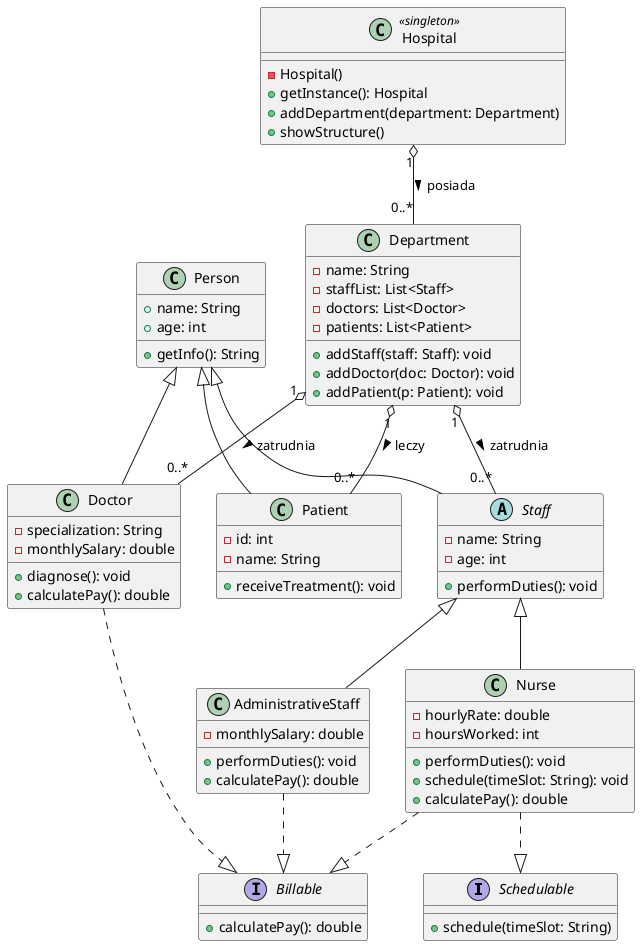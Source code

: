 @startuml

interface Schedulable {
    +schedule(timeSlot: String)
}

interface Billable {
    +calculatePay(): double
}
class Person {
  +name: String
  +age: int
  +getInfo(): String
}

Person <|-- Patient
Person <|-- Doctor
abstract class Staff {
    -name: String
    -age: int
    +performDuties(): void
}
Person <|-- Staff

class Nurse {
    -hourlyRate: double
    -hoursWorked: int
    +performDuties(): void
    +schedule(timeSlot: String): void
    +calculatePay(): double
}

class AdministrativeStaff {
    -monthlySalary: double
    +performDuties(): void
    +calculatePay(): double
}


class Doctor {
    -specialization: String
    -monthlySalary: double
    +diagnose(): void
    +calculatePay(): double
}

Staff <|-- Nurse
Staff <|-- AdministrativeStaff

Nurse ..|> Schedulable
Nurse ..|> Billable
AdministrativeStaff ..|> Billable
Doctor ..|> Billable



class Patient {
    -id: int
    -name: String
    +receiveTreatment(): void
}

class Department {
    -name: String
    -staffList: List<Staff>
    -doctors: List<Doctor>
    -patients: List<Patient>
    +addStaff(staff: Staff): void
    +addDoctor(doc: Doctor): void
    +addPatient(p: Patient): void
}

class Hospital <<singleton>> {
    - Hospital()
    + getInstance(): Hospital
    + addDepartment(department: Department)
    + showStructure()
}

Hospital "1" o-- "0..*" Department : posiada >

Department "1" o-- "0..*" Staff : zatrudnia >
Department "1" o-- "0..*" Doctor : zatrudnia >
Department "1" o-- "0..*" Patient : leczy >



@enduml

